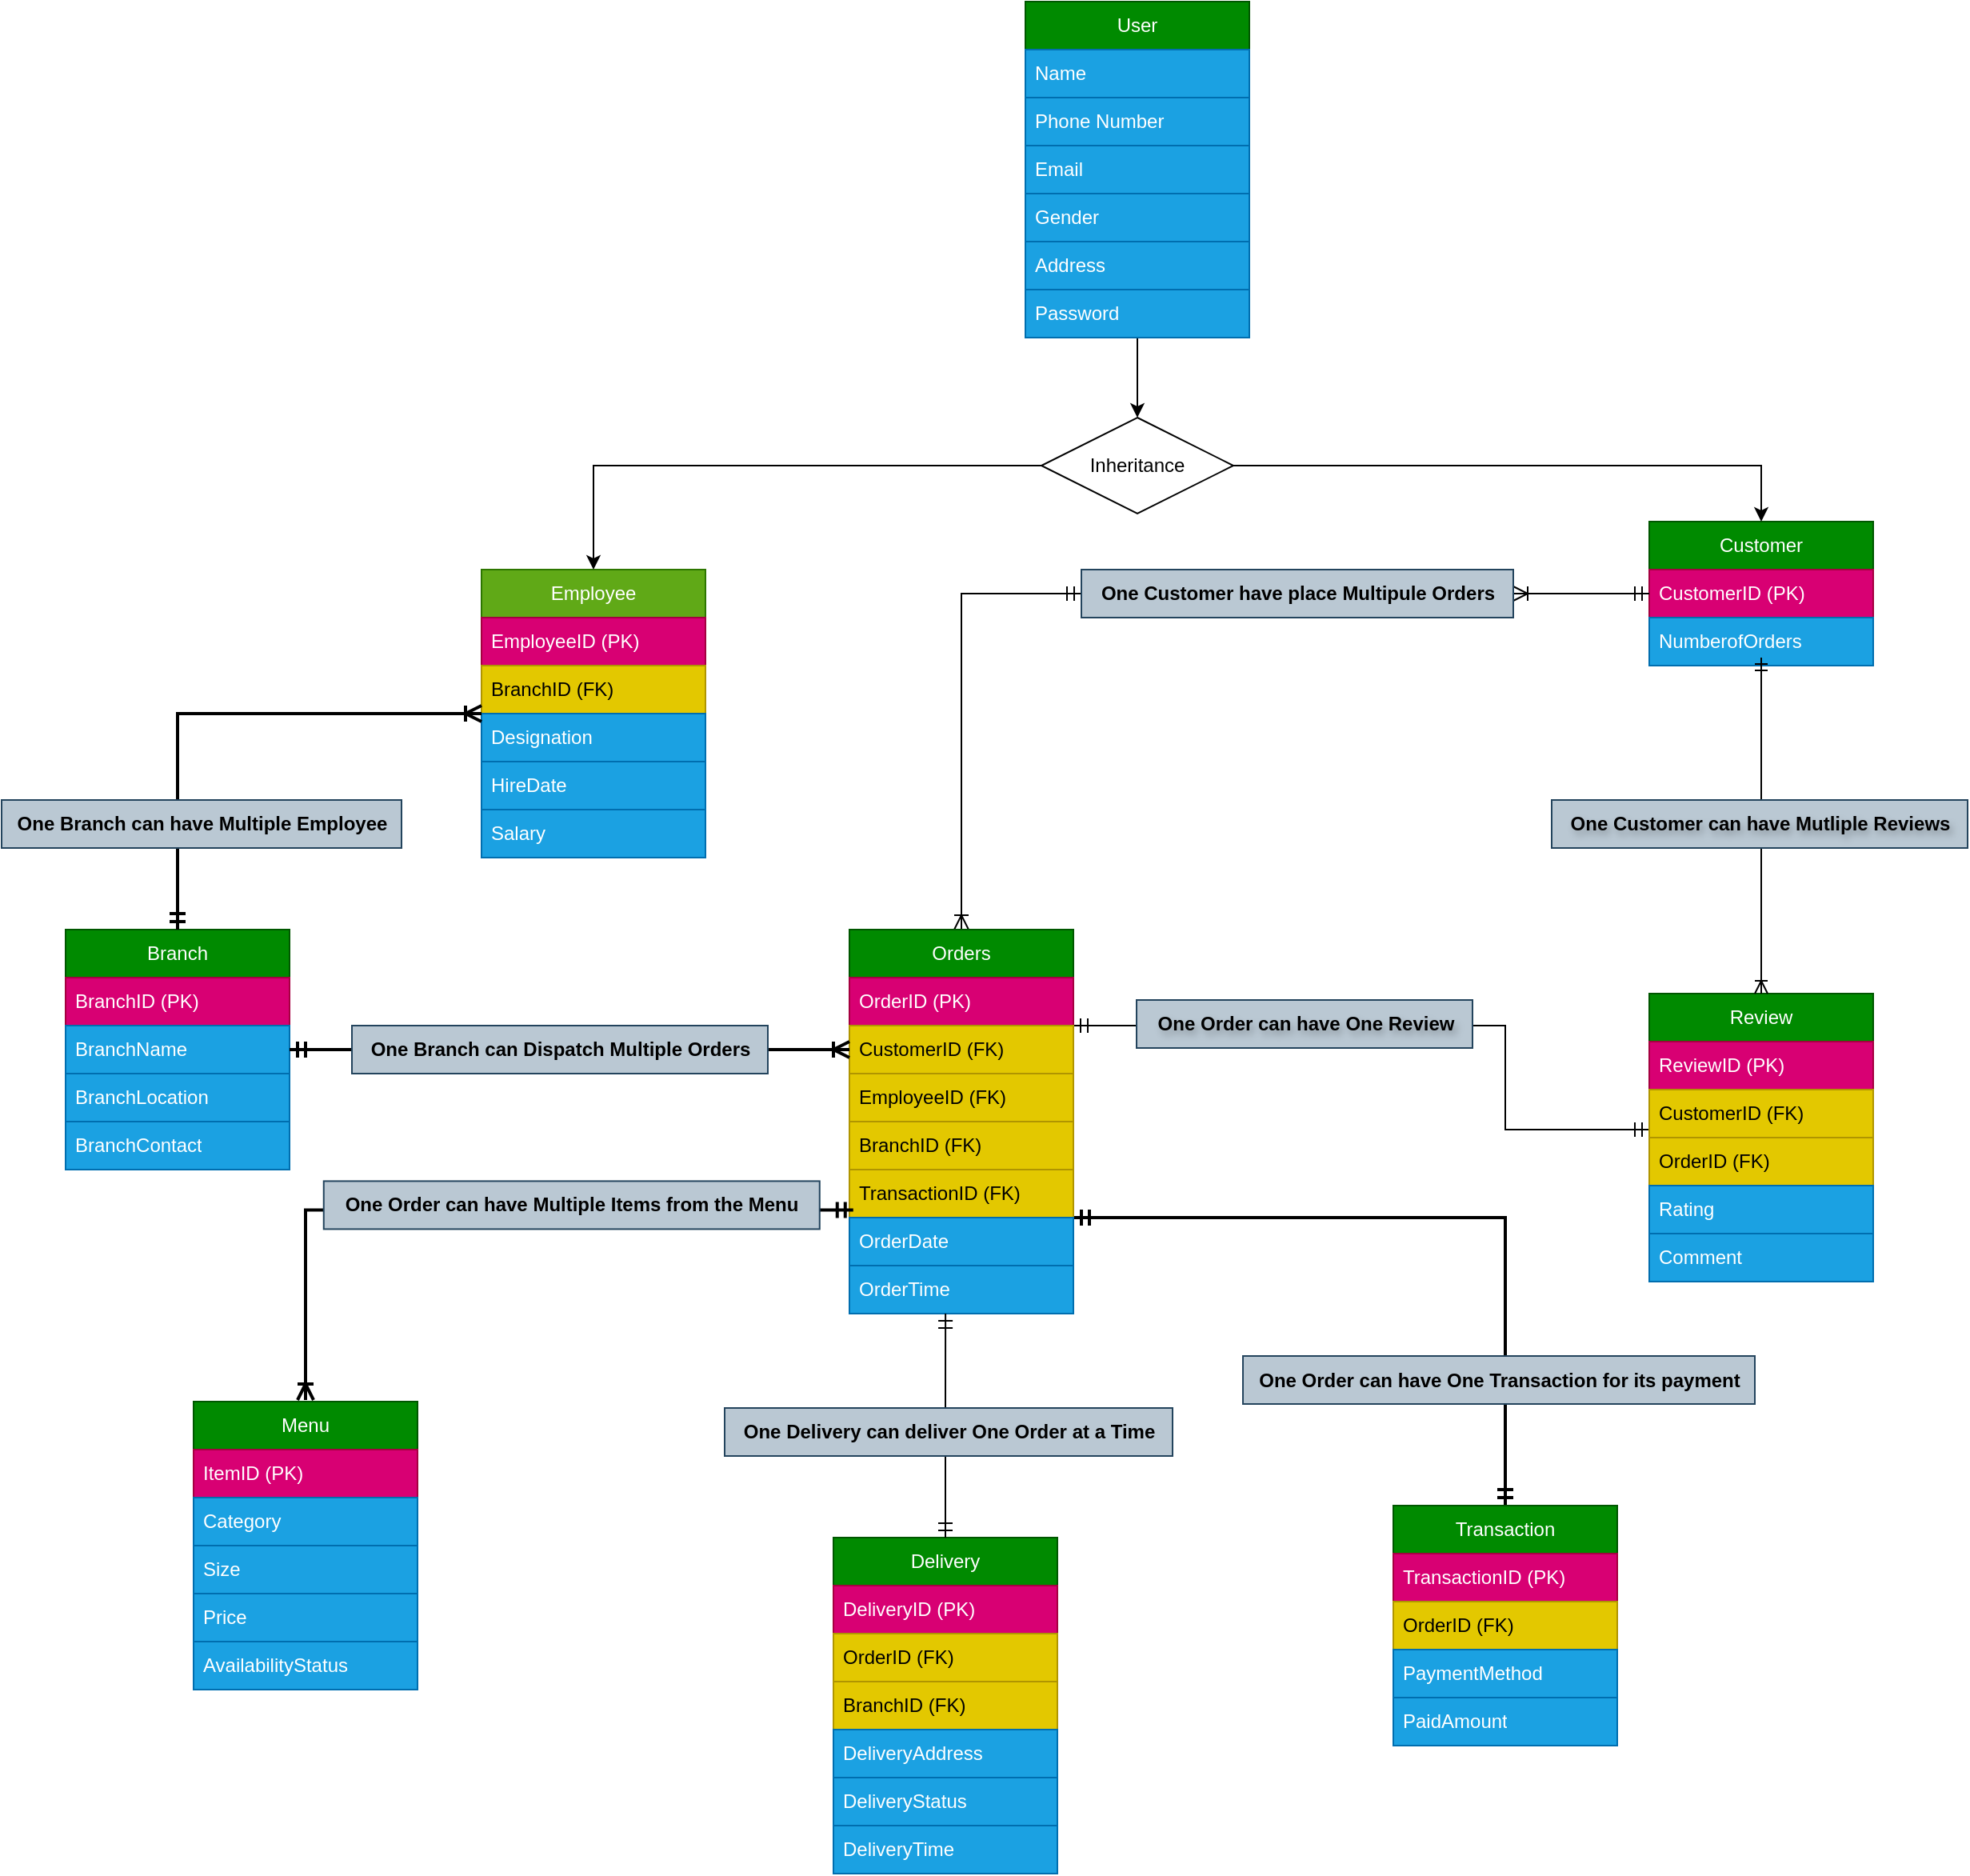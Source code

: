 <mxfile version="24.7.8">
  <diagram id="R2lEEEUBdFMjLlhIrx00" name="Page-1">
    <mxGraphModel dx="1567" dy="834" grid="1" gridSize="10" guides="1" tooltips="1" connect="0" arrows="1" fold="1" page="0" pageScale="1" pageWidth="1100" pageHeight="850" math="0" shadow="0" extFonts="Permanent Marker^https://fonts.googleapis.com/css?family=Permanent+Marker">
      <root>
        <mxCell id="0" />
        <mxCell id="1" parent="0" />
        <mxCell id="vobfzcA1M_xKwagLtrMA-19" style="edgeStyle=orthogonalEdgeStyle;rounded=0;orthogonalLoop=1;jettySize=auto;html=1;exitX=0.5;exitY=1;exitDx=0;exitDy=0;entryX=0.5;entryY=0;entryDx=0;entryDy=0;" parent="1" source="vobfzcA1M_xKwagLtrMA-2" target="vobfzcA1M_xKwagLtrMA-18" edge="1">
          <mxGeometry relative="1" as="geometry" />
        </mxCell>
        <mxCell id="vobfzcA1M_xKwagLtrMA-2" value="User" style="swimlane;fontStyle=0;childLayout=stackLayout;horizontal=1;startSize=30;horizontalStack=0;resizeParent=1;resizeParentMax=0;resizeLast=0;collapsible=1;marginBottom=0;whiteSpace=wrap;html=1;fillColor=#008a00;fontColor=#ffffff;strokeColor=#005700;rounded=0;" parent="1" vertex="1">
          <mxGeometry x="340" y="20" width="140" height="210" as="geometry" />
        </mxCell>
        <mxCell id="vobfzcA1M_xKwagLtrMA-3" value="Name" style="text;strokeColor=#006EAF;fillColor=#1ba1e2;align=left;verticalAlign=middle;spacingLeft=4;spacingRight=4;overflow=hidden;points=[[0,0.5],[1,0.5]];portConstraint=eastwest;rotatable=0;whiteSpace=wrap;html=1;fontColor=#ffffff;rounded=0;" parent="vobfzcA1M_xKwagLtrMA-2" vertex="1">
          <mxGeometry y="30" width="140" height="30" as="geometry" />
        </mxCell>
        <mxCell id="vobfzcA1M_xKwagLtrMA-4" value="Phone Number" style="text;strokeColor=#006EAF;fillColor=#1ba1e2;align=left;verticalAlign=middle;spacingLeft=4;spacingRight=4;overflow=hidden;points=[[0,0.5],[1,0.5]];portConstraint=eastwest;rotatable=0;whiteSpace=wrap;html=1;fontColor=#ffffff;rounded=0;" parent="vobfzcA1M_xKwagLtrMA-2" vertex="1">
          <mxGeometry y="60" width="140" height="30" as="geometry" />
        </mxCell>
        <mxCell id="vobfzcA1M_xKwagLtrMA-5" value="Email" style="text;strokeColor=#006EAF;fillColor=#1ba1e2;align=left;verticalAlign=middle;spacingLeft=4;spacingRight=4;overflow=hidden;points=[[0,0.5],[1,0.5]];portConstraint=eastwest;rotatable=0;whiteSpace=wrap;html=1;fontColor=#ffffff;rounded=0;" parent="vobfzcA1M_xKwagLtrMA-2" vertex="1">
          <mxGeometry y="90" width="140" height="30" as="geometry" />
        </mxCell>
        <mxCell id="vobfzcA1M_xKwagLtrMA-6" value="Gender" style="text;strokeColor=#006EAF;fillColor=#1ba1e2;align=left;verticalAlign=middle;spacingLeft=4;spacingRight=4;overflow=hidden;points=[[0,0.5],[1,0.5]];portConstraint=eastwest;rotatable=0;whiteSpace=wrap;html=1;fontColor=#ffffff;rounded=0;" parent="vobfzcA1M_xKwagLtrMA-2" vertex="1">
          <mxGeometry y="120" width="140" height="30" as="geometry" />
        </mxCell>
        <mxCell id="YtXes6PovOlaYRFgUBsl-1" value="Address" style="text;strokeColor=#006EAF;fillColor=#1ba1e2;align=left;verticalAlign=middle;spacingLeft=4;spacingRight=4;overflow=hidden;points=[[0,0.5],[1,0.5]];portConstraint=eastwest;rotatable=0;whiteSpace=wrap;html=1;fontColor=#ffffff;rounded=0;" parent="vobfzcA1M_xKwagLtrMA-2" vertex="1">
          <mxGeometry y="150" width="140" height="30" as="geometry" />
        </mxCell>
        <mxCell id="YtXes6PovOlaYRFgUBsl-3" value="Password" style="text;strokeColor=#006EAF;fillColor=#1ba1e2;align=left;verticalAlign=middle;spacingLeft=4;spacingRight=4;overflow=hidden;points=[[0,0.5],[1,0.5]];portConstraint=eastwest;rotatable=0;whiteSpace=wrap;html=1;fontColor=#ffffff;rounded=0;" parent="vobfzcA1M_xKwagLtrMA-2" vertex="1">
          <mxGeometry y="180" width="140" height="30" as="geometry" />
        </mxCell>
        <mxCell id="vobfzcA1M_xKwagLtrMA-7" value="Employee" style="swimlane;fontStyle=0;childLayout=stackLayout;horizontal=1;startSize=30;horizontalStack=0;resizeParent=1;resizeParentMax=0;resizeLast=0;collapsible=1;marginBottom=0;whiteSpace=wrap;html=1;fillColor=#60a917;fontColor=#ffffff;strokeColor=#2D7600;rounded=0;" parent="1" vertex="1">
          <mxGeometry y="375" width="140" height="180" as="geometry" />
        </mxCell>
        <mxCell id="vobfzcA1M_xKwagLtrMA-8" value="EmployeeID (PK)" style="text;strokeColor=#A50040;fillColor=#d80073;align=left;verticalAlign=middle;spacingLeft=4;spacingRight=4;overflow=hidden;points=[[0,0.5],[1,0.5]];portConstraint=eastwest;rotatable=0;whiteSpace=wrap;html=1;fontColor=#ffffff;rounded=0;" parent="vobfzcA1M_xKwagLtrMA-7" vertex="1">
          <mxGeometry y="30" width="140" height="30" as="geometry" />
        </mxCell>
        <mxCell id="vobfzcA1M_xKwagLtrMA-15" value="BranchID (FK)" style="text;strokeColor=#B09500;fillColor=#e3c800;align=left;verticalAlign=middle;spacingLeft=4;spacingRight=4;overflow=hidden;points=[[0,0.5],[1,0.5]];portConstraint=eastwest;rotatable=0;whiteSpace=wrap;html=1;fontColor=#000000;rounded=0;" parent="vobfzcA1M_xKwagLtrMA-7" vertex="1">
          <mxGeometry y="60" width="140" height="30" as="geometry" />
        </mxCell>
        <mxCell id="vobfzcA1M_xKwagLtrMA-9" value="Designation" style="text;strokeColor=#006EAF;fillColor=#1ba1e2;align=left;verticalAlign=middle;spacingLeft=4;spacingRight=4;overflow=hidden;points=[[0,0.5],[1,0.5]];portConstraint=eastwest;rotatable=0;whiteSpace=wrap;html=1;fontColor=#ffffff;rounded=0;" parent="vobfzcA1M_xKwagLtrMA-7" vertex="1">
          <mxGeometry y="90" width="140" height="30" as="geometry" />
        </mxCell>
        <mxCell id="vobfzcA1M_xKwagLtrMA-10" value="HireDate" style="text;strokeColor=#006EAF;fillColor=#1ba1e2;align=left;verticalAlign=middle;spacingLeft=4;spacingRight=4;overflow=hidden;points=[[0,0.5],[1,0.5]];portConstraint=eastwest;rotatable=0;whiteSpace=wrap;html=1;fontColor=#ffffff;rounded=0;" parent="vobfzcA1M_xKwagLtrMA-7" vertex="1">
          <mxGeometry y="120" width="140" height="30" as="geometry" />
        </mxCell>
        <mxCell id="vobfzcA1M_xKwagLtrMA-57" value="Salary" style="text;strokeColor=#006EAF;fillColor=#1ba1e2;align=left;verticalAlign=middle;spacingLeft=4;spacingRight=4;overflow=hidden;points=[[0,0.5],[1,0.5]];portConstraint=eastwest;rotatable=0;whiteSpace=wrap;html=1;fontColor=#ffffff;rounded=0;" parent="vobfzcA1M_xKwagLtrMA-7" vertex="1">
          <mxGeometry y="150" width="140" height="30" as="geometry" />
        </mxCell>
        <mxCell id="vobfzcA1M_xKwagLtrMA-84" style="edgeStyle=orthogonalEdgeStyle;rounded=0;orthogonalLoop=1;jettySize=auto;html=1;exitX=0;exitY=0.5;exitDx=0;exitDy=0;entryX=0.5;entryY=0;entryDx=0;entryDy=0;startArrow=ERmandOne;startFill=0;endArrow=ERoneToMany;endFill=0;targetPerimeterSpacing=1;sourcePerimeterSpacing=1;startSize=7;endSize=7;" parent="1" source="V1dXFdlCHhWKnyKbpu39-2" target="vobfzcA1M_xKwagLtrMA-26" edge="1">
          <mxGeometry relative="1" as="geometry" />
        </mxCell>
        <mxCell id="vobfzcA1M_xKwagLtrMA-11" value="Customer" style="swimlane;fontStyle=0;childLayout=stackLayout;horizontal=1;startSize=30;horizontalStack=0;resizeParent=1;resizeParentMax=0;resizeLast=0;collapsible=1;marginBottom=0;whiteSpace=wrap;html=1;fillColor=#008a00;fontColor=#ffffff;strokeColor=#005700;rounded=0;" parent="1" vertex="1">
          <mxGeometry x="730" y="345" width="140" height="90" as="geometry" />
        </mxCell>
        <mxCell id="vobfzcA1M_xKwagLtrMA-12" value="CustomerID (PK)" style="text;strokeColor=#A50040;fillColor=#d80073;align=left;verticalAlign=middle;spacingLeft=4;spacingRight=4;overflow=hidden;points=[[0,0.5],[1,0.5]];portConstraint=eastwest;rotatable=0;whiteSpace=wrap;html=1;fontColor=#ffffff;rounded=0;" parent="vobfzcA1M_xKwagLtrMA-11" vertex="1">
          <mxGeometry y="30" width="140" height="30" as="geometry" />
        </mxCell>
        <mxCell id="YtXes6PovOlaYRFgUBsl-4" value="NumberofOrders" style="text;strokeColor=#006EAF;fillColor=#1ba1e2;align=left;verticalAlign=middle;spacingLeft=4;spacingRight=4;overflow=hidden;points=[[0,0.5],[1,0.5]];portConstraint=eastwest;rotatable=0;whiteSpace=wrap;html=1;fontColor=#ffffff;rounded=0;" parent="vobfzcA1M_xKwagLtrMA-11" vertex="1">
          <mxGeometry y="60" width="140" height="30" as="geometry" />
        </mxCell>
        <mxCell id="vobfzcA1M_xKwagLtrMA-20" style="edgeStyle=orthogonalEdgeStyle;rounded=0;orthogonalLoop=1;jettySize=auto;html=1;exitX=0;exitY=0.5;exitDx=0;exitDy=0;entryX=0.5;entryY=0;entryDx=0;entryDy=0;" parent="1" source="vobfzcA1M_xKwagLtrMA-18" target="vobfzcA1M_xKwagLtrMA-7" edge="1">
          <mxGeometry relative="1" as="geometry" />
        </mxCell>
        <mxCell id="vobfzcA1M_xKwagLtrMA-21" style="edgeStyle=orthogonalEdgeStyle;rounded=0;orthogonalLoop=1;jettySize=auto;html=1;exitX=1;exitY=0.5;exitDx=0;exitDy=0;entryX=0.5;entryY=0;entryDx=0;entryDy=0;" parent="1" source="vobfzcA1M_xKwagLtrMA-18" target="vobfzcA1M_xKwagLtrMA-11" edge="1">
          <mxGeometry relative="1" as="geometry" />
        </mxCell>
        <mxCell id="vobfzcA1M_xKwagLtrMA-18" value="Inheritance" style="shape=rhombus;perimeter=rhombusPerimeter;whiteSpace=wrap;html=1;align=center;rounded=0;" parent="1" vertex="1">
          <mxGeometry x="350" y="280" width="120" height="60" as="geometry" />
        </mxCell>
        <mxCell id="vobfzcA1M_xKwagLtrMA-79" style="edgeStyle=orthogonalEdgeStyle;rounded=0;orthogonalLoop=1;jettySize=auto;html=1;exitX=1;exitY=0.75;exitDx=0;exitDy=0;entryX=0.5;entryY=0;entryDx=0;entryDy=0;startArrow=ERmandOne;startFill=0;endArrow=ERmandOne;endFill=0;strokeWidth=2;endSize=7;startSize=7;sourcePerimeterSpacing=1;targetPerimeterSpacing=1;" parent="1" source="vobfzcA1M_xKwagLtrMA-26" target="vobfzcA1M_xKwagLtrMA-39" edge="1">
          <mxGeometry relative="1" as="geometry" />
        </mxCell>
        <mxCell id="V1dXFdlCHhWKnyKbpu39-13" value="&lt;b&gt;One Order can have One Transaction for its payment&lt;/b&gt;" style="edgeLabel;html=1;align=center;verticalAlign=middle;resizable=0;points=[];fontFamily=Helvetica;fontSize=12;autosize=1;fillColor=#bac8d3;strokeColor=#23445d;labelBackgroundColor=none;fontColor=#000000;" vertex="1" connectable="0" parent="vobfzcA1M_xKwagLtrMA-79">
          <mxGeometry x="0.65" y="-4" width="320" height="30" relative="1" as="geometry">
            <mxPoint x="-160" y="-15" as="offset" />
          </mxGeometry>
        </mxCell>
        <mxCell id="vobfzcA1M_xKwagLtrMA-81" style="rounded=0;orthogonalLoop=1;jettySize=auto;html=1;exitX=1;exitY=0.25;exitDx=0;exitDy=0;startArrow=ERmandOne;startFill=0;endArrow=ERmandOne;endFill=0;targetPerimeterSpacing=1;sourcePerimeterSpacing=1;startSize=7;endSize=7;entryX=0;entryY=0.833;entryDx=0;entryDy=0;entryPerimeter=0;edgeStyle=orthogonalEdgeStyle;" parent="1" source="vobfzcA1M_xKwagLtrMA-26" target="vobfzcA1M_xKwagLtrMA-64" edge="1">
          <mxGeometry relative="1" as="geometry">
            <mxPoint x="660" y="690" as="targetPoint" />
            <Array as="points">
              <mxPoint x="640" y="660" />
              <mxPoint x="640" y="725" />
            </Array>
          </mxGeometry>
        </mxCell>
        <mxCell id="V1dXFdlCHhWKnyKbpu39-9" value="&lt;b&gt;One O&lt;/b&gt;&lt;b&gt;rder can have One Review&lt;/b&gt;" style="edgeLabel;html=1;align=center;verticalAlign=middle;resizable=0;points=[];fontFamily=Helvetica;fontSize=12;autosize=1;fillColor=#bac8d3;labelBorderColor=none;textShadow=1;strokeColor=#23445d;labelBackgroundColor=none;fontColor=#000000;" vertex="1" connectable="0" parent="vobfzcA1M_xKwagLtrMA-81">
          <mxGeometry x="-0.461" y="1" width="210" height="30" relative="1" as="geometry">
            <mxPoint x="-75" y="-15" as="offset" />
          </mxGeometry>
        </mxCell>
        <mxCell id="vobfzcA1M_xKwagLtrMA-26" value="Orders" style="swimlane;fontStyle=0;childLayout=stackLayout;horizontal=1;startSize=30;horizontalStack=0;resizeParent=1;resizeParentMax=0;resizeLast=0;collapsible=1;marginBottom=0;whiteSpace=wrap;html=1;fillColor=#008a00;fontColor=#ffffff;strokeColor=#005700;" parent="1" vertex="1">
          <mxGeometry x="230" y="600" width="140" height="240" as="geometry" />
        </mxCell>
        <mxCell id="vobfzcA1M_xKwagLtrMA-27" value="OrderID (PK)" style="text;strokeColor=#A50040;fillColor=#d80073;align=left;verticalAlign=middle;spacingLeft=4;spacingRight=4;overflow=hidden;points=[[0,0.5],[1,0.5]];portConstraint=eastwest;rotatable=0;whiteSpace=wrap;html=1;fontColor=#ffffff;" parent="vobfzcA1M_xKwagLtrMA-26" vertex="1">
          <mxGeometry y="30" width="140" height="30" as="geometry" />
        </mxCell>
        <mxCell id="vobfzcA1M_xKwagLtrMA-28" value="CustomerID (FK)" style="text;strokeColor=#B09500;fillColor=#e3c800;align=left;verticalAlign=middle;spacingLeft=4;spacingRight=4;overflow=hidden;points=[[0,0.5],[1,0.5]];portConstraint=eastwest;rotatable=0;whiteSpace=wrap;html=1;fontColor=#000000;" parent="vobfzcA1M_xKwagLtrMA-26" vertex="1">
          <mxGeometry y="60" width="140" height="30" as="geometry" />
        </mxCell>
        <mxCell id="vobfzcA1M_xKwagLtrMA-29" value="EmployeeID (FK)" style="text;strokeColor=#B09500;fillColor=#e3c800;align=left;verticalAlign=middle;spacingLeft=4;spacingRight=4;overflow=hidden;points=[[0,0.5],[1,0.5]];portConstraint=eastwest;rotatable=0;whiteSpace=wrap;html=1;fontColor=#000000;" parent="vobfzcA1M_xKwagLtrMA-26" vertex="1">
          <mxGeometry y="90" width="140" height="30" as="geometry" />
        </mxCell>
        <mxCell id="vobfzcA1M_xKwagLtrMA-58" value="BranchID (FK)" style="text;strokeColor=#B09500;fillColor=#e3c800;align=left;verticalAlign=middle;spacingLeft=4;spacingRight=4;overflow=hidden;points=[[0,0.5],[1,0.5]];portConstraint=eastwest;rotatable=0;whiteSpace=wrap;html=1;fontColor=#000000;" parent="vobfzcA1M_xKwagLtrMA-26" vertex="1">
          <mxGeometry y="120" width="140" height="30" as="geometry" />
        </mxCell>
        <mxCell id="YtXes6PovOlaYRFgUBsl-2" value="TransactionID (FK)" style="text;strokeColor=#B09500;fillColor=#e3c800;align=left;verticalAlign=middle;spacingLeft=4;spacingRight=4;overflow=hidden;points=[[0,0.5],[1,0.5]];portConstraint=eastwest;rotatable=0;whiteSpace=wrap;html=1;fontColor=#000000;" parent="vobfzcA1M_xKwagLtrMA-26" vertex="1">
          <mxGeometry y="150" width="140" height="30" as="geometry" />
        </mxCell>
        <mxCell id="vobfzcA1M_xKwagLtrMA-30" value="OrderDate" style="text;strokeColor=#006EAF;fillColor=#1ba1e2;align=left;verticalAlign=middle;spacingLeft=4;spacingRight=4;overflow=hidden;points=[[0,0.5],[1,0.5]];portConstraint=eastwest;rotatable=0;whiteSpace=wrap;html=1;fontColor=#ffffff;" parent="vobfzcA1M_xKwagLtrMA-26" vertex="1">
          <mxGeometry y="180" width="140" height="30" as="geometry" />
        </mxCell>
        <mxCell id="vobfzcA1M_xKwagLtrMA-31" value="OrderTime" style="text;strokeColor=#006EAF;fillColor=#1ba1e2;align=left;verticalAlign=middle;spacingLeft=4;spacingRight=4;overflow=hidden;points=[[0,0.5],[1,0.5]];portConstraint=eastwest;rotatable=0;whiteSpace=wrap;html=1;fontColor=#ffffff;" parent="vobfzcA1M_xKwagLtrMA-26" vertex="1">
          <mxGeometry y="210" width="140" height="30" as="geometry" />
        </mxCell>
        <mxCell id="vobfzcA1M_xKwagLtrMA-33" value="Menu" style="swimlane;fontStyle=0;childLayout=stackLayout;horizontal=1;startSize=30;horizontalStack=0;resizeParent=1;resizeParentMax=0;resizeLast=0;collapsible=1;marginBottom=0;whiteSpace=wrap;html=1;fillColor=#008a00;fontColor=#ffffff;strokeColor=#005700;" parent="1" vertex="1">
          <mxGeometry x="-180" y="895" width="140" height="180" as="geometry" />
        </mxCell>
        <mxCell id="vobfzcA1M_xKwagLtrMA-34" value="ItemID (PK)" style="text;strokeColor=#A50040;fillColor=#d80073;align=left;verticalAlign=middle;spacingLeft=4;spacingRight=4;overflow=hidden;points=[[0,0.5],[1,0.5]];portConstraint=eastwest;rotatable=0;whiteSpace=wrap;html=1;fontColor=#ffffff;" parent="vobfzcA1M_xKwagLtrMA-33" vertex="1">
          <mxGeometry y="30" width="140" height="30" as="geometry" />
        </mxCell>
        <mxCell id="vobfzcA1M_xKwagLtrMA-35" value="Category" style="text;strokeColor=#006EAF;fillColor=#1ba1e2;align=left;verticalAlign=middle;spacingLeft=4;spacingRight=4;overflow=hidden;points=[[0,0.5],[1,0.5]];portConstraint=eastwest;rotatable=0;whiteSpace=wrap;html=1;fontColor=#ffffff;" parent="vobfzcA1M_xKwagLtrMA-33" vertex="1">
          <mxGeometry y="60" width="140" height="30" as="geometry" />
        </mxCell>
        <mxCell id="vobfzcA1M_xKwagLtrMA-36" value="Size" style="text;strokeColor=#006EAF;fillColor=#1ba1e2;align=left;verticalAlign=middle;spacingLeft=4;spacingRight=4;overflow=hidden;points=[[0,0.5],[1,0.5]];portConstraint=eastwest;rotatable=0;whiteSpace=wrap;html=1;fontColor=#ffffff;" parent="vobfzcA1M_xKwagLtrMA-33" vertex="1">
          <mxGeometry y="90" width="140" height="30" as="geometry" />
        </mxCell>
        <mxCell id="vobfzcA1M_xKwagLtrMA-37" value="Price" style="text;strokeColor=#006EAF;fillColor=#1ba1e2;align=left;verticalAlign=middle;spacingLeft=4;spacingRight=4;overflow=hidden;points=[[0,0.5],[1,0.5]];portConstraint=eastwest;rotatable=0;whiteSpace=wrap;html=1;fontColor=#ffffff;" parent="vobfzcA1M_xKwagLtrMA-33" vertex="1">
          <mxGeometry y="120" width="140" height="30" as="geometry" />
        </mxCell>
        <mxCell id="vobfzcA1M_xKwagLtrMA-60" value="AvailabilityStatus" style="text;strokeColor=#006EAF;fillColor=#1ba1e2;align=left;verticalAlign=middle;spacingLeft=4;spacingRight=4;overflow=hidden;points=[[0,0.5],[1,0.5]];portConstraint=eastwest;rotatable=0;whiteSpace=wrap;html=1;fontColor=#ffffff;" parent="vobfzcA1M_xKwagLtrMA-33" vertex="1">
          <mxGeometry y="150" width="140" height="30" as="geometry" />
        </mxCell>
        <mxCell id="vobfzcA1M_xKwagLtrMA-39" value="Transaction" style="swimlane;fontStyle=0;childLayout=stackLayout;horizontal=1;startSize=30;horizontalStack=0;resizeParent=1;resizeParentMax=0;resizeLast=0;collapsible=1;marginBottom=0;whiteSpace=wrap;html=1;fillColor=#008a00;fontColor=#ffffff;strokeColor=#005700;" parent="1" vertex="1">
          <mxGeometry x="570" y="960" width="140" height="150" as="geometry" />
        </mxCell>
        <mxCell id="vobfzcA1M_xKwagLtrMA-40" value="TransactionID (PK)" style="text;strokeColor=#A50040;fillColor=#d80073;align=left;verticalAlign=middle;spacingLeft=4;spacingRight=4;overflow=hidden;points=[[0,0.5],[1,0.5]];portConstraint=eastwest;rotatable=0;whiteSpace=wrap;html=1;fontColor=#ffffff;" parent="vobfzcA1M_xKwagLtrMA-39" vertex="1">
          <mxGeometry y="30" width="140" height="30" as="geometry" />
        </mxCell>
        <mxCell id="vobfzcA1M_xKwagLtrMA-41" value="OrderID (FK)" style="text;strokeColor=#B09500;fillColor=#e3c800;align=left;verticalAlign=middle;spacingLeft=4;spacingRight=4;overflow=hidden;points=[[0,0.5],[1,0.5]];portConstraint=eastwest;rotatable=0;whiteSpace=wrap;html=1;fontColor=#000000;" parent="vobfzcA1M_xKwagLtrMA-39" vertex="1">
          <mxGeometry y="60" width="140" height="30" as="geometry" />
        </mxCell>
        <mxCell id="vobfzcA1M_xKwagLtrMA-43" value="PaymentMethod" style="text;strokeColor=#006EAF;fillColor=#1ba1e2;align=left;verticalAlign=middle;spacingLeft=4;spacingRight=4;overflow=hidden;points=[[0,0.5],[1,0.5]];portConstraint=eastwest;rotatable=0;whiteSpace=wrap;html=1;fontColor=#ffffff;" parent="vobfzcA1M_xKwagLtrMA-39" vertex="1">
          <mxGeometry y="90" width="140" height="30" as="geometry" />
        </mxCell>
        <mxCell id="V1dXFdlCHhWKnyKbpu39-1" value="PaidAmount" style="text;strokeColor=#006EAF;fillColor=#1ba1e2;align=left;verticalAlign=middle;spacingLeft=4;spacingRight=4;overflow=hidden;points=[[0,0.5],[1,0.5]];portConstraint=eastwest;rotatable=0;whiteSpace=wrap;html=1;fontColor=#ffffff;" vertex="1" parent="vobfzcA1M_xKwagLtrMA-39">
          <mxGeometry y="120" width="140" height="30" as="geometry" />
        </mxCell>
        <mxCell id="vobfzcA1M_xKwagLtrMA-45" value="Delivery" style="swimlane;fontStyle=0;childLayout=stackLayout;horizontal=1;startSize=30;horizontalStack=0;resizeParent=1;resizeParentMax=0;resizeLast=0;collapsible=1;marginBottom=0;whiteSpace=wrap;html=1;fillColor=#008a00;fontColor=#ffffff;strokeColor=#005700;" parent="1" vertex="1">
          <mxGeometry x="220" y="980" width="140" height="210" as="geometry" />
        </mxCell>
        <mxCell id="vobfzcA1M_xKwagLtrMA-46" value="DeliveryID (PK)" style="text;strokeColor=#A50040;fillColor=#d80073;align=left;verticalAlign=middle;spacingLeft=4;spacingRight=4;overflow=hidden;points=[[0,0.5],[1,0.5]];portConstraint=eastwest;rotatable=0;whiteSpace=wrap;html=1;fontColor=#ffffff;" parent="vobfzcA1M_xKwagLtrMA-45" vertex="1">
          <mxGeometry y="30" width="140" height="30" as="geometry" />
        </mxCell>
        <mxCell id="vobfzcA1M_xKwagLtrMA-47" value="OrderID (FK)" style="text;strokeColor=#B09500;fillColor=#e3c800;align=left;verticalAlign=middle;spacingLeft=4;spacingRight=4;overflow=hidden;points=[[0,0.5],[1,0.5]];portConstraint=eastwest;rotatable=0;whiteSpace=wrap;html=1;fontColor=#000000;" parent="vobfzcA1M_xKwagLtrMA-45" vertex="1">
          <mxGeometry y="60" width="140" height="30" as="geometry" />
        </mxCell>
        <mxCell id="vobfzcA1M_xKwagLtrMA-59" value="Branch&lt;span style=&quot;background-color: initial;&quot;&gt;ID (FK)&lt;/span&gt;" style="text;strokeColor=#B09500;fillColor=#e3c800;align=left;verticalAlign=middle;spacingLeft=4;spacingRight=4;overflow=hidden;points=[[0,0.5],[1,0.5]];portConstraint=eastwest;rotatable=0;whiteSpace=wrap;html=1;fontColor=#000000;" parent="vobfzcA1M_xKwagLtrMA-45" vertex="1">
          <mxGeometry y="90" width="140" height="30" as="geometry" />
        </mxCell>
        <mxCell id="vobfzcA1M_xKwagLtrMA-48" value="DeliveryAddress" style="text;strokeColor=#006EAF;fillColor=#1ba1e2;align=left;verticalAlign=middle;spacingLeft=4;spacingRight=4;overflow=hidden;points=[[0,0.5],[1,0.5]];portConstraint=eastwest;rotatable=0;whiteSpace=wrap;html=1;fontColor=#ffffff;" parent="vobfzcA1M_xKwagLtrMA-45" vertex="1">
          <mxGeometry y="120" width="140" height="30" as="geometry" />
        </mxCell>
        <mxCell id="vobfzcA1M_xKwagLtrMA-49" value="DeliveryStatus" style="text;strokeColor=#006EAF;fillColor=#1ba1e2;align=left;verticalAlign=middle;spacingLeft=4;spacingRight=4;overflow=hidden;points=[[0,0.5],[1,0.5]];portConstraint=eastwest;rotatable=0;whiteSpace=wrap;html=1;fontColor=#ffffff;" parent="vobfzcA1M_xKwagLtrMA-45" vertex="1">
          <mxGeometry y="150" width="140" height="30" as="geometry" />
        </mxCell>
        <mxCell id="vobfzcA1M_xKwagLtrMA-50" value="DeliveryTime" style="text;strokeColor=#006EAF;fillColor=#1ba1e2;align=left;verticalAlign=middle;spacingLeft=4;spacingRight=4;overflow=hidden;points=[[0,0.5],[1,0.5]];portConstraint=eastwest;rotatable=0;whiteSpace=wrap;html=1;fontColor=#ffffff;" parent="vobfzcA1M_xKwagLtrMA-45" vertex="1">
          <mxGeometry y="180" width="140" height="30" as="geometry" />
        </mxCell>
        <mxCell id="vobfzcA1M_xKwagLtrMA-52" value="Branch" style="swimlane;fontStyle=0;childLayout=stackLayout;horizontal=1;startSize=30;horizontalStack=0;resizeParent=1;resizeParentMax=0;resizeLast=0;collapsible=1;marginBottom=0;whiteSpace=wrap;html=1;fillColor=#008a00;fontColor=#ffffff;strokeColor=#005700;" parent="1" vertex="1">
          <mxGeometry x="-260" y="600" width="140" height="150" as="geometry" />
        </mxCell>
        <mxCell id="vobfzcA1M_xKwagLtrMA-53" value="BranchID (PK)" style="text;strokeColor=#A50040;fillColor=#d80073;align=left;verticalAlign=middle;spacingLeft=4;spacingRight=4;overflow=hidden;points=[[0,0.5],[1,0.5]];portConstraint=eastwest;rotatable=0;whiteSpace=wrap;html=1;fontColor=#ffffff;" parent="vobfzcA1M_xKwagLtrMA-52" vertex="1">
          <mxGeometry y="30" width="140" height="30" as="geometry" />
        </mxCell>
        <mxCell id="vobfzcA1M_xKwagLtrMA-54" value="BranchName" style="text;strokeColor=#006EAF;fillColor=#1ba1e2;align=left;verticalAlign=middle;spacingLeft=4;spacingRight=4;overflow=hidden;points=[[0,0.5],[1,0.5]];portConstraint=eastwest;rotatable=0;whiteSpace=wrap;html=1;fontColor=#ffffff;" parent="vobfzcA1M_xKwagLtrMA-52" vertex="1">
          <mxGeometry y="60" width="140" height="30" as="geometry" />
        </mxCell>
        <mxCell id="vobfzcA1M_xKwagLtrMA-55" value="BranchLocation" style="text;strokeColor=#006EAF;fillColor=#1ba1e2;align=left;verticalAlign=middle;spacingLeft=4;spacingRight=4;overflow=hidden;points=[[0,0.5],[1,0.5]];portConstraint=eastwest;rotatable=0;whiteSpace=wrap;html=1;fontColor=#ffffff;" parent="vobfzcA1M_xKwagLtrMA-52" vertex="1">
          <mxGeometry y="90" width="140" height="30" as="geometry" />
        </mxCell>
        <mxCell id="vobfzcA1M_xKwagLtrMA-56" value="BranchContact" style="text;strokeColor=#006EAF;fillColor=#1ba1e2;align=left;verticalAlign=middle;spacingLeft=4;spacingRight=4;overflow=hidden;points=[[0,0.5],[1,0.5]];portConstraint=eastwest;rotatable=0;whiteSpace=wrap;html=1;fontColor=#ffffff;" parent="vobfzcA1M_xKwagLtrMA-52" vertex="1">
          <mxGeometry y="120" width="140" height="30" as="geometry" />
        </mxCell>
        <mxCell id="vobfzcA1M_xKwagLtrMA-62" value="Review" style="swimlane;fontStyle=0;childLayout=stackLayout;horizontal=1;startSize=30;horizontalStack=0;resizeParent=1;resizeParentMax=0;resizeLast=0;collapsible=1;marginBottom=0;whiteSpace=wrap;html=1;fillColor=#008a00;fontColor=#ffffff;strokeColor=#005700;" parent="1" vertex="1">
          <mxGeometry x="730" y="640" width="140" height="180" as="geometry" />
        </mxCell>
        <mxCell id="vobfzcA1M_xKwagLtrMA-63" value="ReviewID (PK)" style="text;strokeColor=#A50040;fillColor=#d80073;align=left;verticalAlign=middle;spacingLeft=4;spacingRight=4;overflow=hidden;points=[[0,0.5],[1,0.5]];portConstraint=eastwest;rotatable=0;whiteSpace=wrap;html=1;fontColor=#ffffff;" parent="vobfzcA1M_xKwagLtrMA-62" vertex="1">
          <mxGeometry y="30" width="140" height="30" as="geometry" />
        </mxCell>
        <mxCell id="vobfzcA1M_xKwagLtrMA-64" value="CustomerID (FK)" style="text;strokeColor=#B09500;fillColor=#e3c800;align=left;verticalAlign=middle;spacingLeft=4;spacingRight=4;overflow=hidden;points=[[0,0.5],[1,0.5]];portConstraint=eastwest;rotatable=0;whiteSpace=wrap;html=1;fontColor=#000000;" parent="vobfzcA1M_xKwagLtrMA-62" vertex="1">
          <mxGeometry y="60" width="140" height="30" as="geometry" />
        </mxCell>
        <mxCell id="vobfzcA1M_xKwagLtrMA-65" value="OrderID (FK)" style="text;strokeColor=#B09500;fillColor=#e3c800;align=left;verticalAlign=middle;spacingLeft=4;spacingRight=4;overflow=hidden;points=[[0,0.5],[1,0.5]];portConstraint=eastwest;rotatable=0;whiteSpace=wrap;html=1;fontColor=#000000;" parent="vobfzcA1M_xKwagLtrMA-62" vertex="1">
          <mxGeometry y="90" width="140" height="30" as="geometry" />
        </mxCell>
        <mxCell id="vobfzcA1M_xKwagLtrMA-66" value="Rating" style="text;strokeColor=#006EAF;fillColor=#1ba1e2;align=left;verticalAlign=middle;spacingLeft=4;spacingRight=4;overflow=hidden;points=[[0,0.5],[1,0.5]];portConstraint=eastwest;rotatable=0;whiteSpace=wrap;html=1;fontColor=#ffffff;" parent="vobfzcA1M_xKwagLtrMA-62" vertex="1">
          <mxGeometry y="120" width="140" height="30" as="geometry" />
        </mxCell>
        <mxCell id="vobfzcA1M_xKwagLtrMA-67" value="Comment" style="text;strokeColor=#006EAF;fillColor=#1ba1e2;align=left;verticalAlign=middle;spacingLeft=4;spacingRight=4;overflow=hidden;points=[[0,0.5],[1,0.5]];portConstraint=eastwest;rotatable=0;whiteSpace=wrap;html=1;fontColor=#ffffff;" parent="vobfzcA1M_xKwagLtrMA-62" vertex="1">
          <mxGeometry y="150" width="140" height="30" as="geometry" />
        </mxCell>
        <mxCell id="vobfzcA1M_xKwagLtrMA-73" value="" style="edgeStyle=orthogonalEdgeStyle;fontSize=12;html=1;endArrow=ERoneToMany;startArrow=ERmandOne;rounded=0;entryX=0;entryY=0.5;entryDx=0;entryDy=0;exitX=0.5;exitY=0;exitDx=0;exitDy=0;strokeWidth=2;targetPerimeterSpacing=1;endSize=7;startSize=7;sourcePerimeterSpacing=1;startFill=0;" parent="1" source="vobfzcA1M_xKwagLtrMA-52" target="vobfzcA1M_xKwagLtrMA-7" edge="1">
          <mxGeometry width="100" height="100" relative="1" as="geometry">
            <mxPoint x="-100" y="450" as="sourcePoint" />
            <mxPoint x="340" y="620" as="targetPoint" />
          </mxGeometry>
        </mxCell>
        <mxCell id="V1dXFdlCHhWKnyKbpu39-7" value="&lt;b&gt;One Branch can have Multiple Employee&lt;/b&gt;" style="edgeLabel;html=1;align=center;verticalAlign=middle;resizable=0;points=[];fontFamily=Helvetica;fontSize=12;autosize=1;fillColor=#bac8d3;labelBackgroundColor=none;strokeColor=#23445d;fontColor=#000000;" vertex="1" connectable="0" parent="vobfzcA1M_xKwagLtrMA-73">
          <mxGeometry x="-0.595" y="7" width="250" height="30" relative="1" as="geometry">
            <mxPoint x="-103" y="-15" as="offset" />
          </mxGeometry>
        </mxCell>
        <mxCell id="vobfzcA1M_xKwagLtrMA-74" value="" style="endArrow=ERoneToMany;html=1;rounded=0;exitX=1;exitY=0.5;exitDx=0;exitDy=0;entryX=0;entryY=0.5;entryDx=0;entryDy=0;edgeStyle=orthogonalEdgeStyle;startArrow=ERmandOne;startFill=0;endFill=0;strokeWidth=2;endSize=7;startSize=7;targetPerimeterSpacing=1;sourcePerimeterSpacing=1;" parent="1" source="vobfzcA1M_xKwagLtrMA-52" target="vobfzcA1M_xKwagLtrMA-28" edge="1">
          <mxGeometry relative="1" as="geometry">
            <mxPoint x="140" y="640" as="sourcePoint" />
            <mxPoint x="300" y="640" as="targetPoint" />
          </mxGeometry>
        </mxCell>
        <mxCell id="V1dXFdlCHhWKnyKbpu39-8" value="&lt;b&gt;One Branch can Dispatch Multiple Orders&lt;/b&gt;" style="edgeLabel;html=1;align=center;verticalAlign=middle;resizable=0;points=[];fontFamily=Helvetica;fontSize=12;autosize=1;fillColor=#bac8d3;labelBackgroundColor=none;strokeColor=#23445d;fontColor=#000000;" vertex="1" connectable="0" parent="vobfzcA1M_xKwagLtrMA-74">
          <mxGeometry x="-0.144" y="3" width="260" height="30" relative="1" as="geometry">
            <mxPoint x="-111" y="-12" as="offset" />
          </mxGeometry>
        </mxCell>
        <mxCell id="vobfzcA1M_xKwagLtrMA-77" value="" style="fontSize=12;html=1;endArrow=ERoneToMany;startArrow=ERmandOne;rounded=0;endFill=0;strokeWidth=2;endSize=7;startSize=7;sourcePerimeterSpacing=1;targetPerimeterSpacing=1;edgeStyle=orthogonalEdgeStyle;exitX=0.017;exitY=0.84;exitDx=0;exitDy=0;exitPerimeter=0;" parent="1" source="YtXes6PovOlaYRFgUBsl-2" target="vobfzcA1M_xKwagLtrMA-33" edge="1">
          <mxGeometry width="100" height="100" relative="1" as="geometry">
            <mxPoint x="210" y="800" as="sourcePoint" />
            <mxPoint x="270" y="590" as="targetPoint" />
          </mxGeometry>
        </mxCell>
        <mxCell id="V1dXFdlCHhWKnyKbpu39-11" value="&lt;b&gt;One Order can have Multiple Items from the Menu&lt;/b&gt;" style="edgeLabel;html=1;align=center;verticalAlign=middle;resizable=0;points=[];fontFamily=Helvetica;fontSize=12;autosize=1;fillColor=#bac8d3;labelBorderColor=none;strokeColor=#23445d;labelBackgroundColor=none;fontColor=#000000;" vertex="1" connectable="0" parent="vobfzcA1M_xKwagLtrMA-77">
          <mxGeometry x="-0.236" y="-3" width="310" height="30" relative="1" as="geometry">
            <mxPoint x="-155" y="-15" as="offset" />
          </mxGeometry>
        </mxCell>
        <mxCell id="vobfzcA1M_xKwagLtrMA-80" value="" style="endArrow=ERmandOne;html=1;rounded=0;exitX=0.5;exitY=0;exitDx=0;exitDy=0;edgeStyle=orthogonalEdgeStyle;targetPerimeterSpacing=1;sourcePerimeterSpacing=1;startSize=7;endSize=7;endFill=0;startArrow=ERmandOne;startFill=0;entryX=0.429;entryY=1;entryDx=0;entryDy=0;entryPerimeter=0;" parent="1" source="vobfzcA1M_xKwagLtrMA-45" edge="1" target="vobfzcA1M_xKwagLtrMA-31">
          <mxGeometry relative="1" as="geometry">
            <mxPoint x="350" y="640" as="sourcePoint" />
            <mxPoint x="290" y="880" as="targetPoint" />
          </mxGeometry>
        </mxCell>
        <mxCell id="V1dXFdlCHhWKnyKbpu39-12" value="&lt;b&gt;One Delivery can deliver One Order at a Time&lt;/b&gt;" style="edgeLabel;html=1;align=center;verticalAlign=middle;resizable=0;points=[];fontFamily=Helvetica;fontSize=12;autosize=1;fillColor=#bac8d3;strokeColor=#23445d;labelBackgroundColor=none;fontColor=#000000;" vertex="1" connectable="0" parent="vobfzcA1M_xKwagLtrMA-80">
          <mxGeometry x="-0.061" y="-2" width="280" height="30" relative="1" as="geometry">
            <mxPoint x="-140" y="-15" as="offset" />
          </mxGeometry>
        </mxCell>
        <mxCell id="V1dXFdlCHhWKnyKbpu39-3" value="" style="edgeStyle=orthogonalEdgeStyle;rounded=0;orthogonalLoop=1;jettySize=auto;html=1;exitX=0;exitY=0.5;exitDx=0;exitDy=0;entryX=1;entryY=0.5;entryDx=0;entryDy=0;startArrow=ERmandOne;startFill=0;endArrow=ERoneToMany;endFill=0;targetPerimeterSpacing=1;sourcePerimeterSpacing=1;startSize=7;endSize=7;entryPerimeter=0;" edge="1" parent="1" source="vobfzcA1M_xKwagLtrMA-11" target="V1dXFdlCHhWKnyKbpu39-2">
          <mxGeometry relative="1" as="geometry">
            <mxPoint x="590" y="405" as="sourcePoint" />
            <mxPoint x="300" y="600" as="targetPoint" />
          </mxGeometry>
        </mxCell>
        <mxCell id="V1dXFdlCHhWKnyKbpu39-2" value="&lt;b&gt;One Customer have place Multipule Orders&lt;/b&gt;" style="text;html=1;align=center;verticalAlign=middle;resizable=0;points=[];autosize=1;strokeColor=#23445d;fillColor=#bac8d3;rounded=0;fontColor=#000000;labelBorderColor=none;textShadow=0;" vertex="1" parent="1">
          <mxGeometry x="375" y="375" width="270" height="30" as="geometry" />
        </mxCell>
        <mxCell id="V1dXFdlCHhWKnyKbpu39-5" value="" style="endArrow=ERmandOne;html=1;rounded=0;fontFamily=Helvetica;fontSize=12;fontColor=default;autosize=1;resizable=0;exitX=0.5;exitY=0;exitDx=0;exitDy=0;exitPerimeter=0;entryX=0.5;entryY=0.833;entryDx=0;entryDy=0;entryPerimeter=0;startArrow=ERoneToMany;startFill=0;endFill=0;" edge="1" parent="1" source="vobfzcA1M_xKwagLtrMA-62" target="YtXes6PovOlaYRFgUBsl-4">
          <mxGeometry width="50" height="50" relative="1" as="geometry">
            <mxPoint x="690" y="490" as="sourcePoint" />
            <mxPoint x="770" y="460" as="targetPoint" />
          </mxGeometry>
        </mxCell>
        <mxCell id="V1dXFdlCHhWKnyKbpu39-6" value="&lt;b&gt;One Customer can have Mutliple Reviews&lt;/b&gt;" style="edgeLabel;html=1;align=center;verticalAlign=middle;resizable=0;points=[];fontFamily=Helvetica;fontSize=12;autosize=1;fillColor=#bac8d3;labelBackgroundColor=none;textShadow=1;strokeColor=#23445d;fontColor=#000000;" vertex="1" connectable="0" parent="V1dXFdlCHhWKnyKbpu39-5">
          <mxGeometry x="0.01" y="1" width="260" height="30" relative="1" as="geometry">
            <mxPoint x="-130" y="-15" as="offset" />
          </mxGeometry>
        </mxCell>
      </root>
    </mxGraphModel>
  </diagram>
</mxfile>
